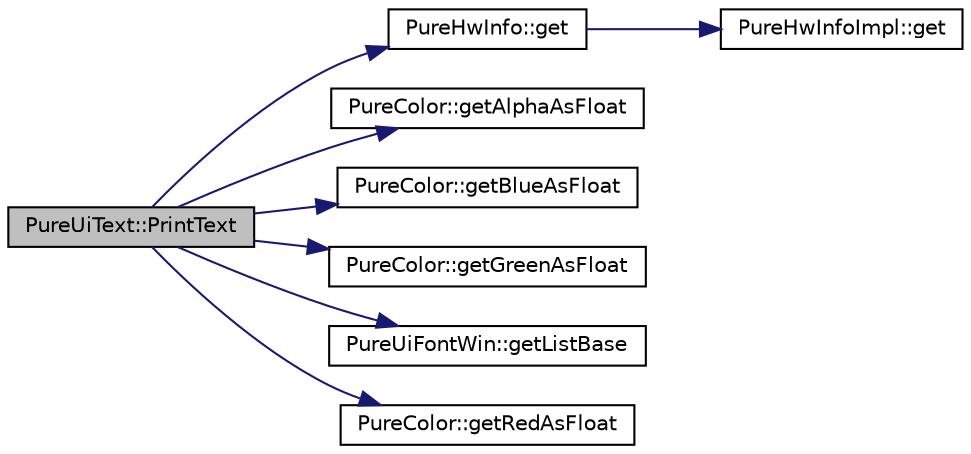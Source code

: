 digraph "PureUiText::PrintText"
{
 // LATEX_PDF_SIZE
  edge [fontname="Helvetica",fontsize="10",labelfontname="Helvetica",labelfontsize="10"];
  node [fontname="Helvetica",fontsize="10",shape=record];
  rankdir="LR";
  Node1 [label="PureUiText::PrintText",height=0.2,width=0.4,color="black", fillcolor="grey75", style="filled", fontcolor="black",tooltip=" "];
  Node1 -> Node2 [color="midnightblue",fontsize="10",style="solid",fontname="Helvetica"];
  Node2 [label="PureHwInfo::get",height=0.2,width=0.4,color="black", fillcolor="white", style="filled",URL="$class_pure_hw_info.html#a5d801d548489e9f6c9a3485b8979af3f",tooltip="Gets the singleton instance."];
  Node2 -> Node3 [color="midnightblue",fontsize="10",style="solid",fontname="Helvetica"];
  Node3 [label="PureHwInfoImpl::get",height=0.2,width=0.4,color="black", fillcolor="white", style="filled",URL="$class_pure_hw_info_impl.html#a54faedd6ce3a5750139d457f4a8a22f2",tooltip="Gets the singleton instance."];
  Node1 -> Node4 [color="midnightblue",fontsize="10",style="solid",fontname="Helvetica"];
  Node4 [label="PureColor::getAlphaAsFloat",height=0.2,width=0.4,color="black", fillcolor="white", style="filled",URL="$class_pure_color.html#acc8338ef8c3b46b76d262ae653c7d6a9",tooltip="Gets alpha component."];
  Node1 -> Node5 [color="midnightblue",fontsize="10",style="solid",fontname="Helvetica"];
  Node5 [label="PureColor::getBlueAsFloat",height=0.2,width=0.4,color="black", fillcolor="white", style="filled",URL="$class_pure_color.html#a0cf1c0771db6383439a13df898f26918",tooltip="Gets blue component."];
  Node1 -> Node6 [color="midnightblue",fontsize="10",style="solid",fontname="Helvetica"];
  Node6 [label="PureColor::getGreenAsFloat",height=0.2,width=0.4,color="black", fillcolor="white", style="filled",URL="$class_pure_color.html#a8b4e680b2a9903004f91c28149f486d5",tooltip="Gets green component."];
  Node1 -> Node7 [color="midnightblue",fontsize="10",style="solid",fontname="Helvetica"];
  Node7 [label="PureUiFontWin::getListBase",height=0.2,width=0.4,color="black", fillcolor="white", style="filled",URL="$class_pure_ui_font_win.html#aae0dc15709fe5c9e8df2b61fde7663fb",tooltip=" "];
  Node1 -> Node8 [color="midnightblue",fontsize="10",style="solid",fontname="Helvetica"];
  Node8 [label="PureColor::getRedAsFloat",height=0.2,width=0.4,color="black", fillcolor="white", style="filled",URL="$class_pure_color.html#a4c9ee3fab5dc652bdec428a1ded04fa2",tooltip="Gets red component."];
}
